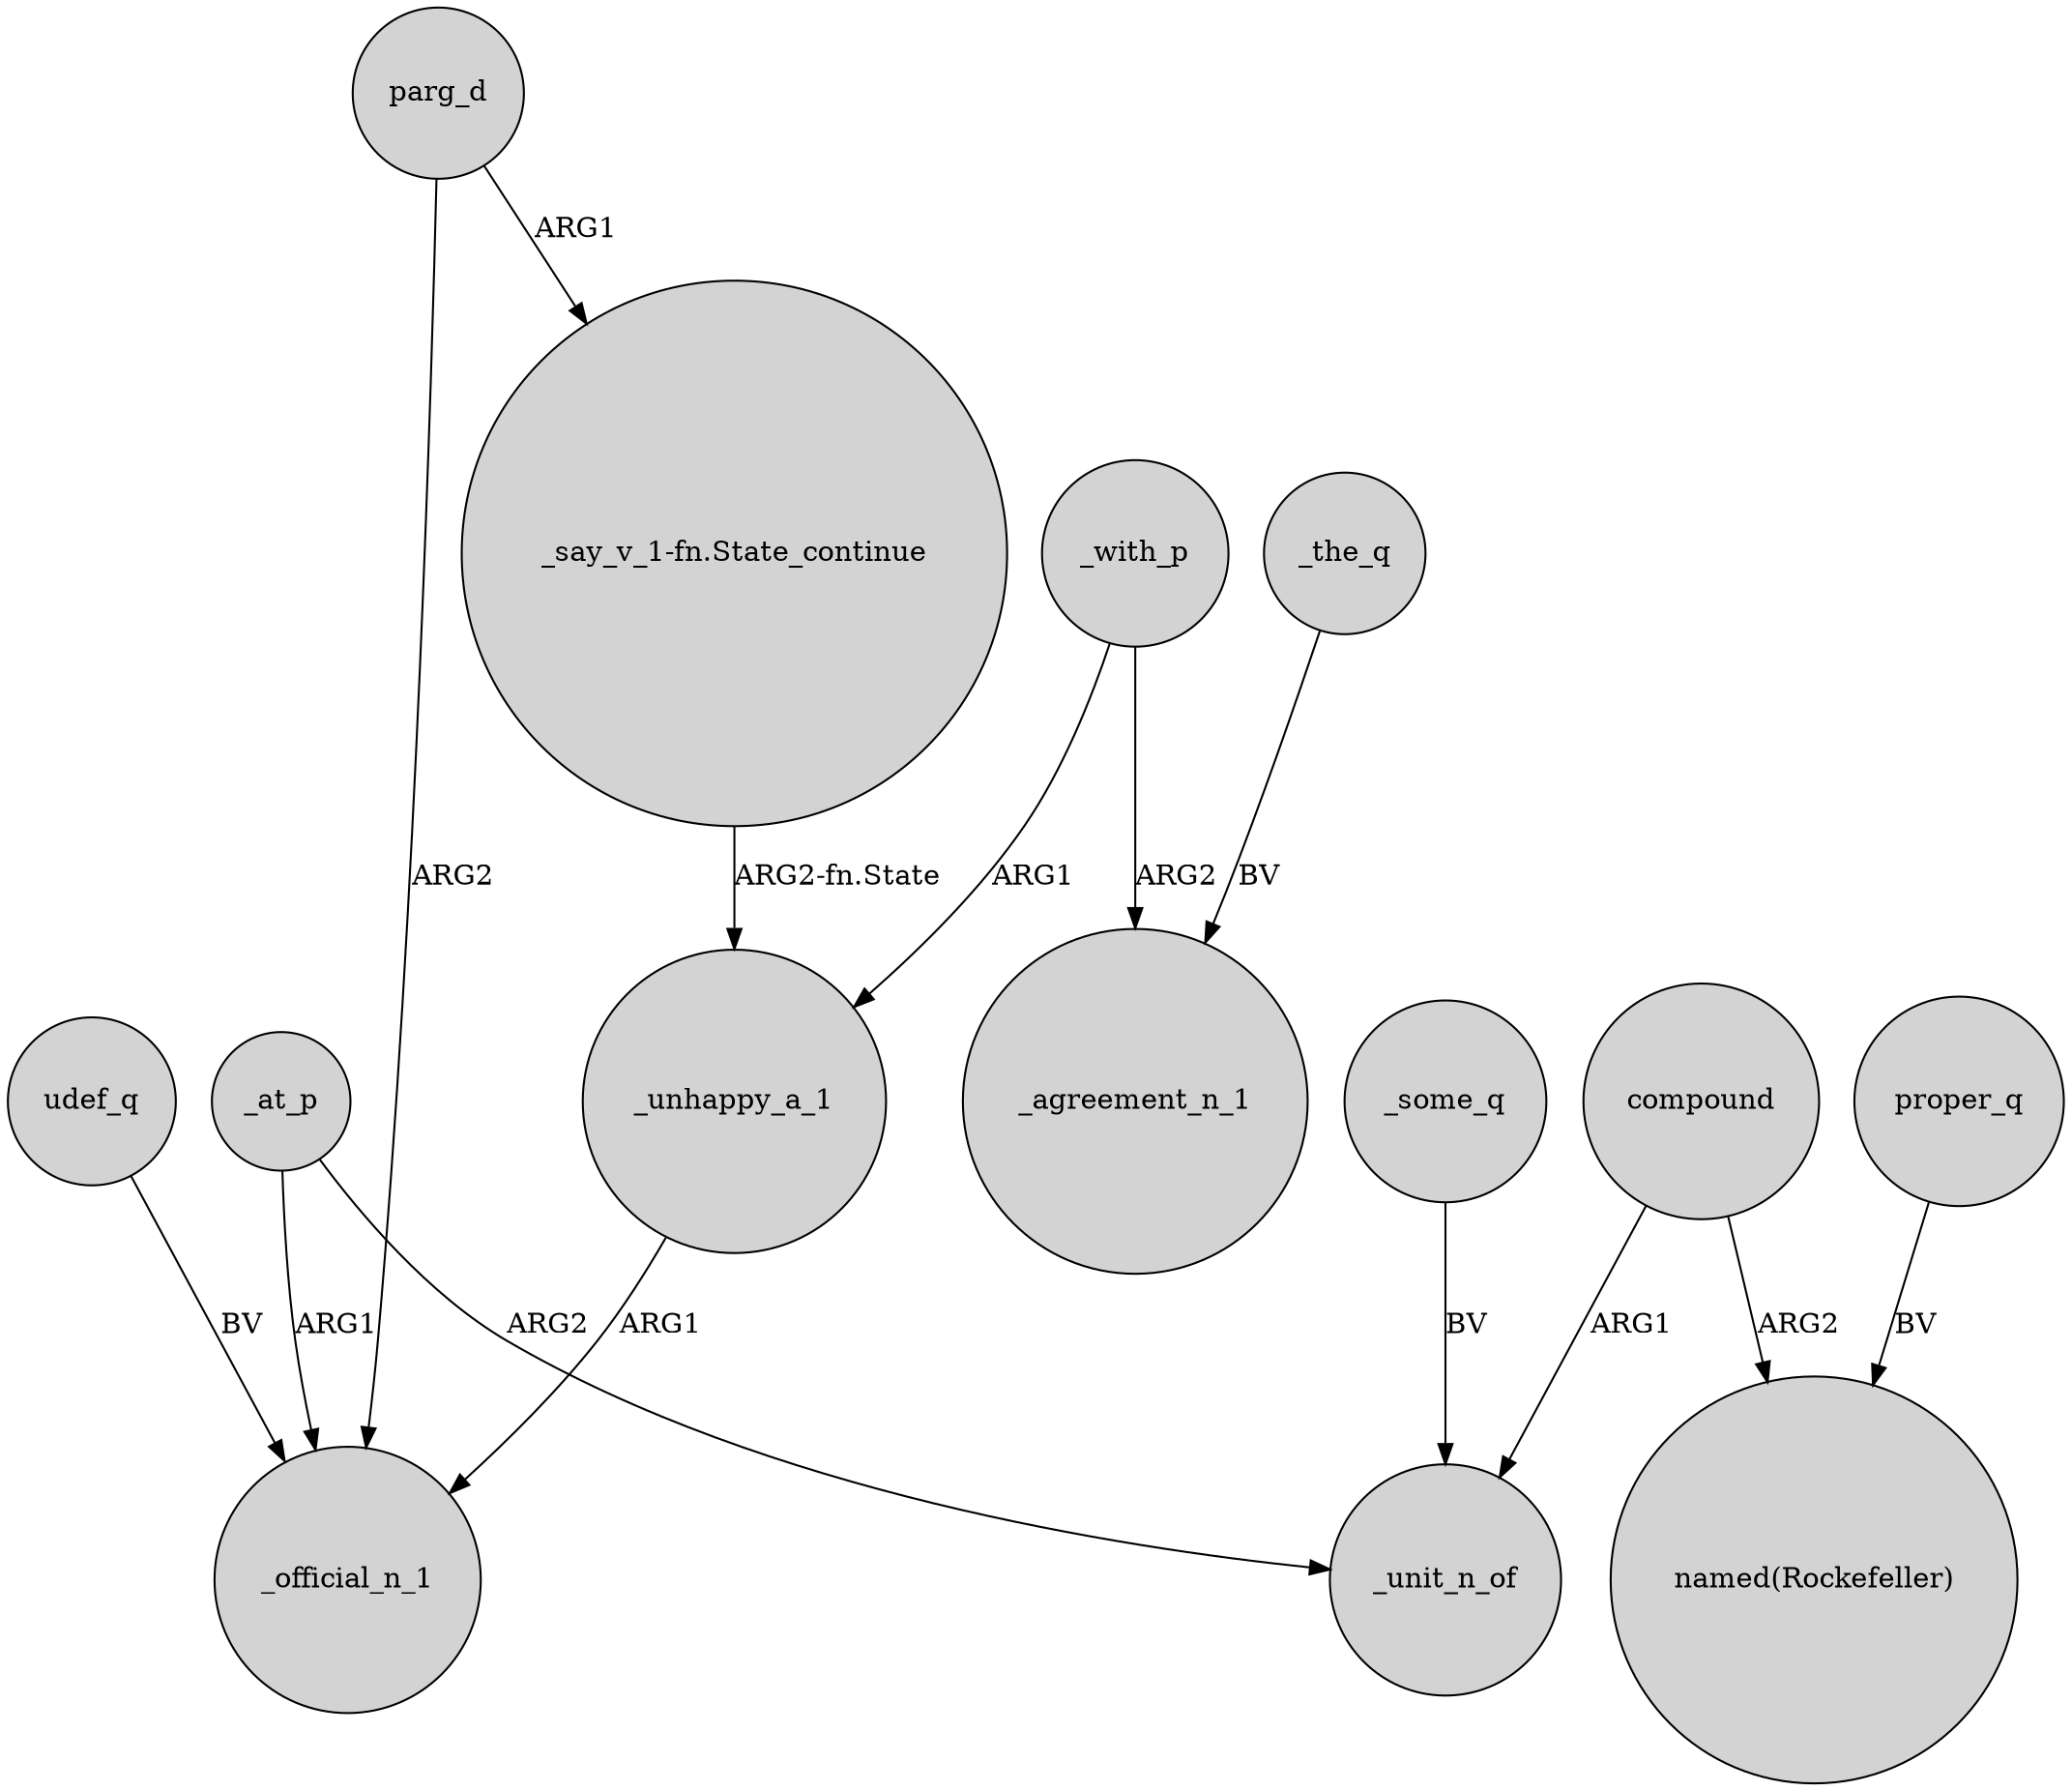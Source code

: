 digraph {
	node [shape=circle style=filled]
	_at_p -> _official_n_1 [label=ARG1]
	proper_q -> "named(Rockefeller)" [label=BV]
	_the_q -> _agreement_n_1 [label=BV]
	_some_q -> _unit_n_of [label=BV]
	udef_q -> _official_n_1 [label=BV]
	parg_d -> _official_n_1 [label=ARG2]
	parg_d -> "_say_v_1-fn.State_continue" [label=ARG1]
	_with_p -> _unhappy_a_1 [label=ARG1]
	compound -> "named(Rockefeller)" [label=ARG2]
	compound -> _unit_n_of [label=ARG1]
	"_say_v_1-fn.State_continue" -> _unhappy_a_1 [label="ARG2-fn.State"]
	_at_p -> _unit_n_of [label=ARG2]
	_unhappy_a_1 -> _official_n_1 [label=ARG1]
	_with_p -> _agreement_n_1 [label=ARG2]
}
